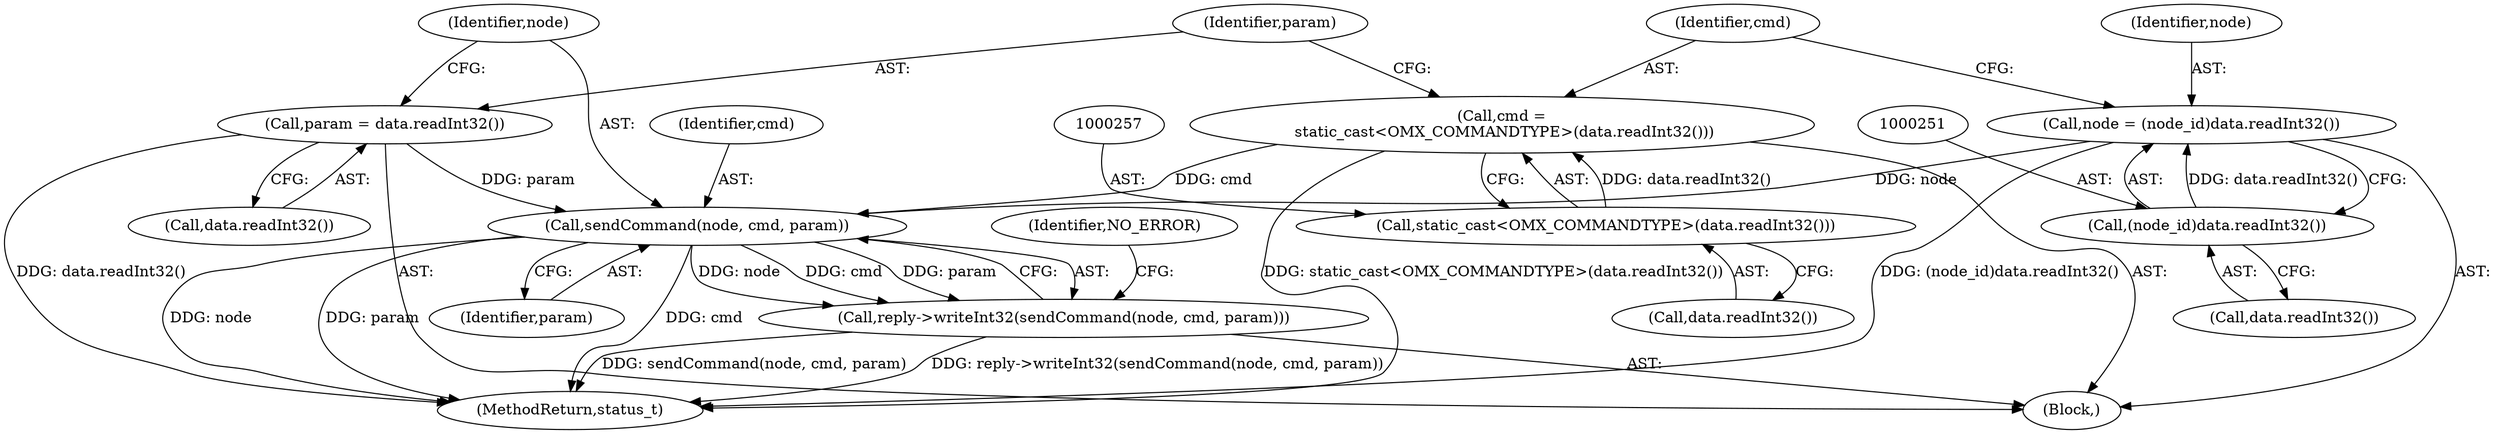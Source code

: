 digraph "0_Android_8d87321b704cb3f88e8cae668937d001fd63d5e3@API" {
"1000264" [label="(Call,sendCommand(node, cmd, param))"];
"1000248" [label="(Call,node = (node_id)data.readInt32())"];
"1000250" [label="(Call,(node_id)data.readInt32())"];
"1000254" [label="(Call,cmd =\n static_cast<OMX_COMMANDTYPE>(data.readInt32()))"];
"1000256" [label="(Call,static_cast<OMX_COMMANDTYPE>(data.readInt32()))"];
"1000260" [label="(Call,param = data.readInt32())"];
"1000263" [label="(Call,reply->writeInt32(sendCommand(node, cmd, param)))"];
"1000242" [label="(Block,)"];
"1001207" [label="(MethodReturn,status_t)"];
"1000249" [label="(Identifier,node)"];
"1000264" [label="(Call,sendCommand(node, cmd, param))"];
"1000261" [label="(Identifier,param)"];
"1000256" [label="(Call,static_cast<OMX_COMMANDTYPE>(data.readInt32()))"];
"1000267" [label="(Identifier,param)"];
"1000265" [label="(Identifier,node)"];
"1000255" [label="(Identifier,cmd)"];
"1000258" [label="(Call,data.readInt32())"];
"1000252" [label="(Call,data.readInt32())"];
"1000248" [label="(Call,node = (node_id)data.readInt32())"];
"1000260" [label="(Call,param = data.readInt32())"];
"1000266" [label="(Identifier,cmd)"];
"1000254" [label="(Call,cmd =\n static_cast<OMX_COMMANDTYPE>(data.readInt32()))"];
"1000269" [label="(Identifier,NO_ERROR)"];
"1000262" [label="(Call,data.readInt32())"];
"1000263" [label="(Call,reply->writeInt32(sendCommand(node, cmd, param)))"];
"1000250" [label="(Call,(node_id)data.readInt32())"];
"1000264" -> "1000263"  [label="AST: "];
"1000264" -> "1000267"  [label="CFG: "];
"1000265" -> "1000264"  [label="AST: "];
"1000266" -> "1000264"  [label="AST: "];
"1000267" -> "1000264"  [label="AST: "];
"1000263" -> "1000264"  [label="CFG: "];
"1000264" -> "1001207"  [label="DDG: node"];
"1000264" -> "1001207"  [label="DDG: param"];
"1000264" -> "1001207"  [label="DDG: cmd"];
"1000264" -> "1000263"  [label="DDG: node"];
"1000264" -> "1000263"  [label="DDG: cmd"];
"1000264" -> "1000263"  [label="DDG: param"];
"1000248" -> "1000264"  [label="DDG: node"];
"1000254" -> "1000264"  [label="DDG: cmd"];
"1000260" -> "1000264"  [label="DDG: param"];
"1000248" -> "1000242"  [label="AST: "];
"1000248" -> "1000250"  [label="CFG: "];
"1000249" -> "1000248"  [label="AST: "];
"1000250" -> "1000248"  [label="AST: "];
"1000255" -> "1000248"  [label="CFG: "];
"1000248" -> "1001207"  [label="DDG: (node_id)data.readInt32()"];
"1000250" -> "1000248"  [label="DDG: data.readInt32()"];
"1000250" -> "1000252"  [label="CFG: "];
"1000251" -> "1000250"  [label="AST: "];
"1000252" -> "1000250"  [label="AST: "];
"1000254" -> "1000242"  [label="AST: "];
"1000254" -> "1000256"  [label="CFG: "];
"1000255" -> "1000254"  [label="AST: "];
"1000256" -> "1000254"  [label="AST: "];
"1000261" -> "1000254"  [label="CFG: "];
"1000254" -> "1001207"  [label="DDG: static_cast<OMX_COMMANDTYPE>(data.readInt32())"];
"1000256" -> "1000254"  [label="DDG: data.readInt32()"];
"1000256" -> "1000258"  [label="CFG: "];
"1000257" -> "1000256"  [label="AST: "];
"1000258" -> "1000256"  [label="AST: "];
"1000260" -> "1000242"  [label="AST: "];
"1000260" -> "1000262"  [label="CFG: "];
"1000261" -> "1000260"  [label="AST: "];
"1000262" -> "1000260"  [label="AST: "];
"1000265" -> "1000260"  [label="CFG: "];
"1000260" -> "1001207"  [label="DDG: data.readInt32()"];
"1000263" -> "1000242"  [label="AST: "];
"1000269" -> "1000263"  [label="CFG: "];
"1000263" -> "1001207"  [label="DDG: sendCommand(node, cmd, param)"];
"1000263" -> "1001207"  [label="DDG: reply->writeInt32(sendCommand(node, cmd, param))"];
}
